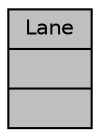 digraph "Lane"
{
  edge [fontname="Helvetica",fontsize="10",labelfontname="Helvetica",labelfontsize="10"];
  node [fontname="Helvetica",fontsize="10",shape=record];
  Node1 [label="{Lane\n||}",height=0.2,width=0.4,color="black", fillcolor="grey75", style="filled", fontcolor="black"];
}
